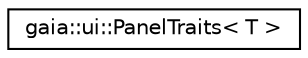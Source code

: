 digraph G
{
  edge [fontname="Helvetica",fontsize="10",labelfontname="Helvetica",labelfontsize="10"];
  node [fontname="Helvetica",fontsize="10",shape=record];
  rankdir=LR;
  Node1 [label="gaia::ui::PanelTraits\< T \>",height=0.2,width=0.4,color="black", fillcolor="white", style="filled",URL="$d4/d19/structgaia_1_1ui_1_1_panel_traits.html"];
}
